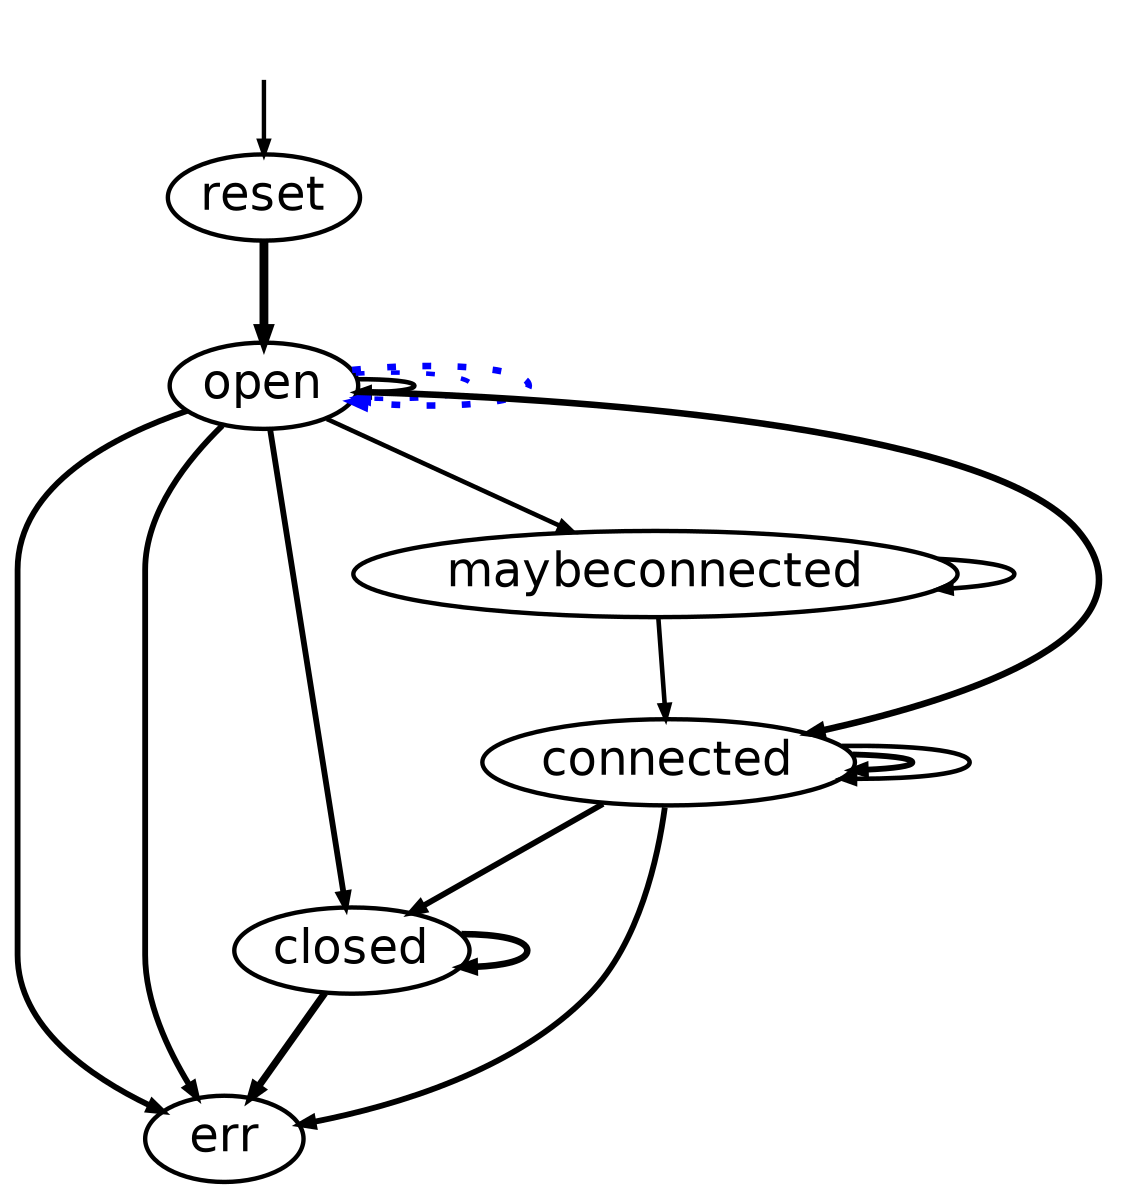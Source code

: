digraph model {
  orientation = portrait;
  graph [ rankdir = "TB", ranksep="0.08", nodesep="0.18", size="8!" ];
  node [ fontname = "Helvetica", fontsize="11.0", shape="ellipse", margin="0.01", height="0.1", width="0.5" ];
  edge [ fontname = "Helvetica", arrowsize=".3", arrowhead="normal", fontsize="6.0", margin="0.05" ];
None [shape=none, style=invis, width=0.1, height=0.1];
None->reset;
{rank = source; None}
reset->open[penwidth="2.0043213737826426",label = " "];open->err[penwidth="1.3222192947339193",label = " "];open->closed[penwidth="1.3222192947339193",label = " "];closed->closed[penwidth="1.4913616938342726",label = " "];closed->err[penwidth="1.6127838567197355",label = " "];open->open[penwidth="1.0413926851582251",label = " "];open->open[style=dotted, color=blue,penwidth="1.0413926851582251",label = " "];open->maybeconnected[penwidth="1.0413926851582251",label = " "];maybeconnected->maybeconnected[penwidth="1.0413926851582251",label = " "];maybeconnected->connected[penwidth="1.0413926851582251",label = " "];connected->err[penwidth="1.3222192947339193",label = " "];open->open[style=dotted, color=blue,penwidth="1.4913616938342726",label = " "];open->err[penwidth="1.3222192947339193",label = " "];open->connected[penwidth="1.4913616938342726",label = " "];connected->connected[penwidth="1.3222192947339193",label = " "];connected->closed[penwidth="1.3222192947339193",label = " "];connected->connected[penwidth="1.0413926851582251",label = " "];}
